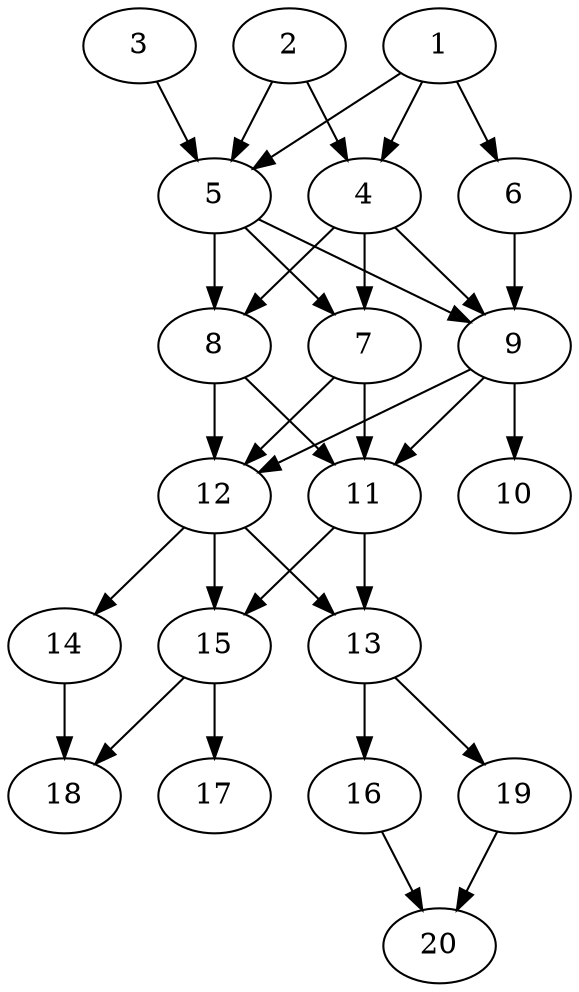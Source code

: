 // DAG automatically generated by daggen at Thu Oct  3 13:58:42 2019
// ./daggen --dot -n 20 --ccr 0.4 --fat 0.5 --regular 0.9 --density 0.7 --mindata 5242880 --maxdata 52428800 
digraph G {
  1 [size="108641280", alpha="0.12", expect_size="43456512"] 
  1 -> 4 [size ="43456512"]
  1 -> 5 [size ="43456512"]
  1 -> 6 [size ="43456512"]
  2 [size="30709760", alpha="0.07", expect_size="12283904"] 
  2 -> 4 [size ="12283904"]
  2 -> 5 [size ="12283904"]
  3 [size="129456640", alpha="0.18", expect_size="51782656"] 
  3 -> 5 [size ="51782656"]
  4 [size="21762560", alpha="0.05", expect_size="8705024"] 
  4 -> 7 [size ="8705024"]
  4 -> 8 [size ="8705024"]
  4 -> 9 [size ="8705024"]
  5 [size="32212480", alpha="0.04", expect_size="12884992"] 
  5 -> 7 [size ="12884992"]
  5 -> 8 [size ="12884992"]
  5 -> 9 [size ="12884992"]
  6 [size="65963520", alpha="0.02", expect_size="26385408"] 
  6 -> 9 [size ="26385408"]
  7 [size="69985280", alpha="0.13", expect_size="27994112"] 
  7 -> 11 [size ="27994112"]
  7 -> 12 [size ="27994112"]
  8 [size="104030720", alpha="0.14", expect_size="41612288"] 
  8 -> 11 [size ="41612288"]
  8 -> 12 [size ="41612288"]
  9 [size="32478720", alpha="0.01", expect_size="12991488"] 
  9 -> 10 [size ="12991488"]
  9 -> 11 [size ="12991488"]
  9 -> 12 [size ="12991488"]
  10 [size="56204800", alpha="0.12", expect_size="22481920"] 
  11 [size="105448960", alpha="0.02", expect_size="42179584"] 
  11 -> 13 [size ="42179584"]
  11 -> 15 [size ="42179584"]
  12 [size="58588160", alpha="0.15", expect_size="23435264"] 
  12 -> 13 [size ="23435264"]
  12 -> 14 [size ="23435264"]
  12 -> 15 [size ="23435264"]
  13 [size="99763200", alpha="0.17", expect_size="39905280"] 
  13 -> 16 [size ="39905280"]
  13 -> 19 [size ="39905280"]
  14 [size="86461440", alpha="0.05", expect_size="34584576"] 
  14 -> 18 [size ="34584576"]
  15 [size="117240320", alpha="0.19", expect_size="46896128"] 
  15 -> 17 [size ="46896128"]
  15 -> 18 [size ="46896128"]
  16 [size="19988480", alpha="0.02", expect_size="7995392"] 
  16 -> 20 [size ="7995392"]
  17 [size="29104640", alpha="0.03", expect_size="11641856"] 
  18 [size="103608320", alpha="0.09", expect_size="41443328"] 
  19 [size="68449280", alpha="0.15", expect_size="27379712"] 
  19 -> 20 [size ="27379712"]
  20 [size="76241920", alpha="0.09", expect_size="30496768"] 
}
